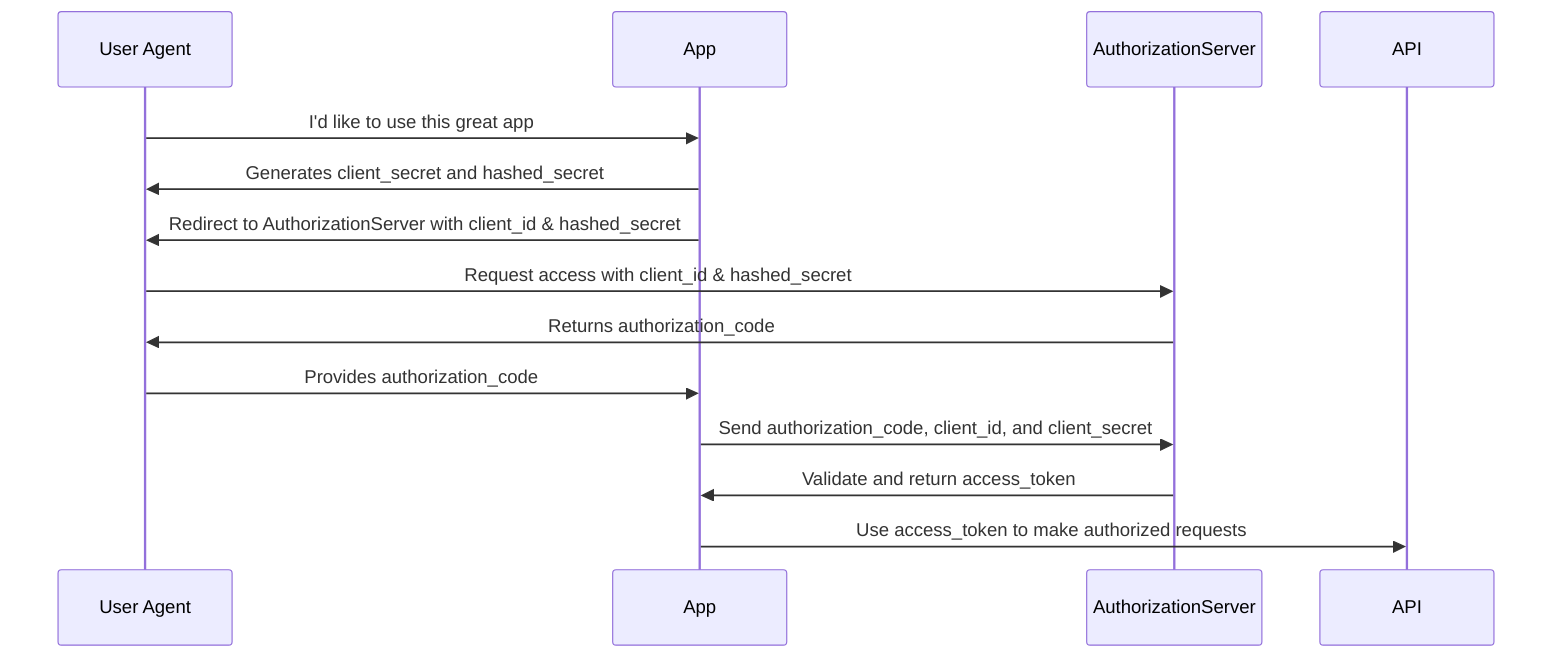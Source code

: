 ﻿sequenceDiagram
    participant UserAgent as User Agent
    participant App
    participant AuthorizationServer
    participant API

    UserAgent->>App: I'd like to use this great app
    App->>UserAgent: Generates client_secret and hashed_secret
    App->>UserAgent: Redirect to AuthorizationServer with client_id & hashed_secret
    UserAgent->>AuthorizationServer: Request access with client_id & hashed_secret
    AuthorizationServer->>UserAgent: Returns authorization_code
    UserAgent->>App: Provides authorization_code
    App->>AuthorizationServer: Send authorization_code, client_id, and client_secret
    AuthorizationServer->>App: Validate and return access_token
    App->>API: Use access_token to make authorized requests